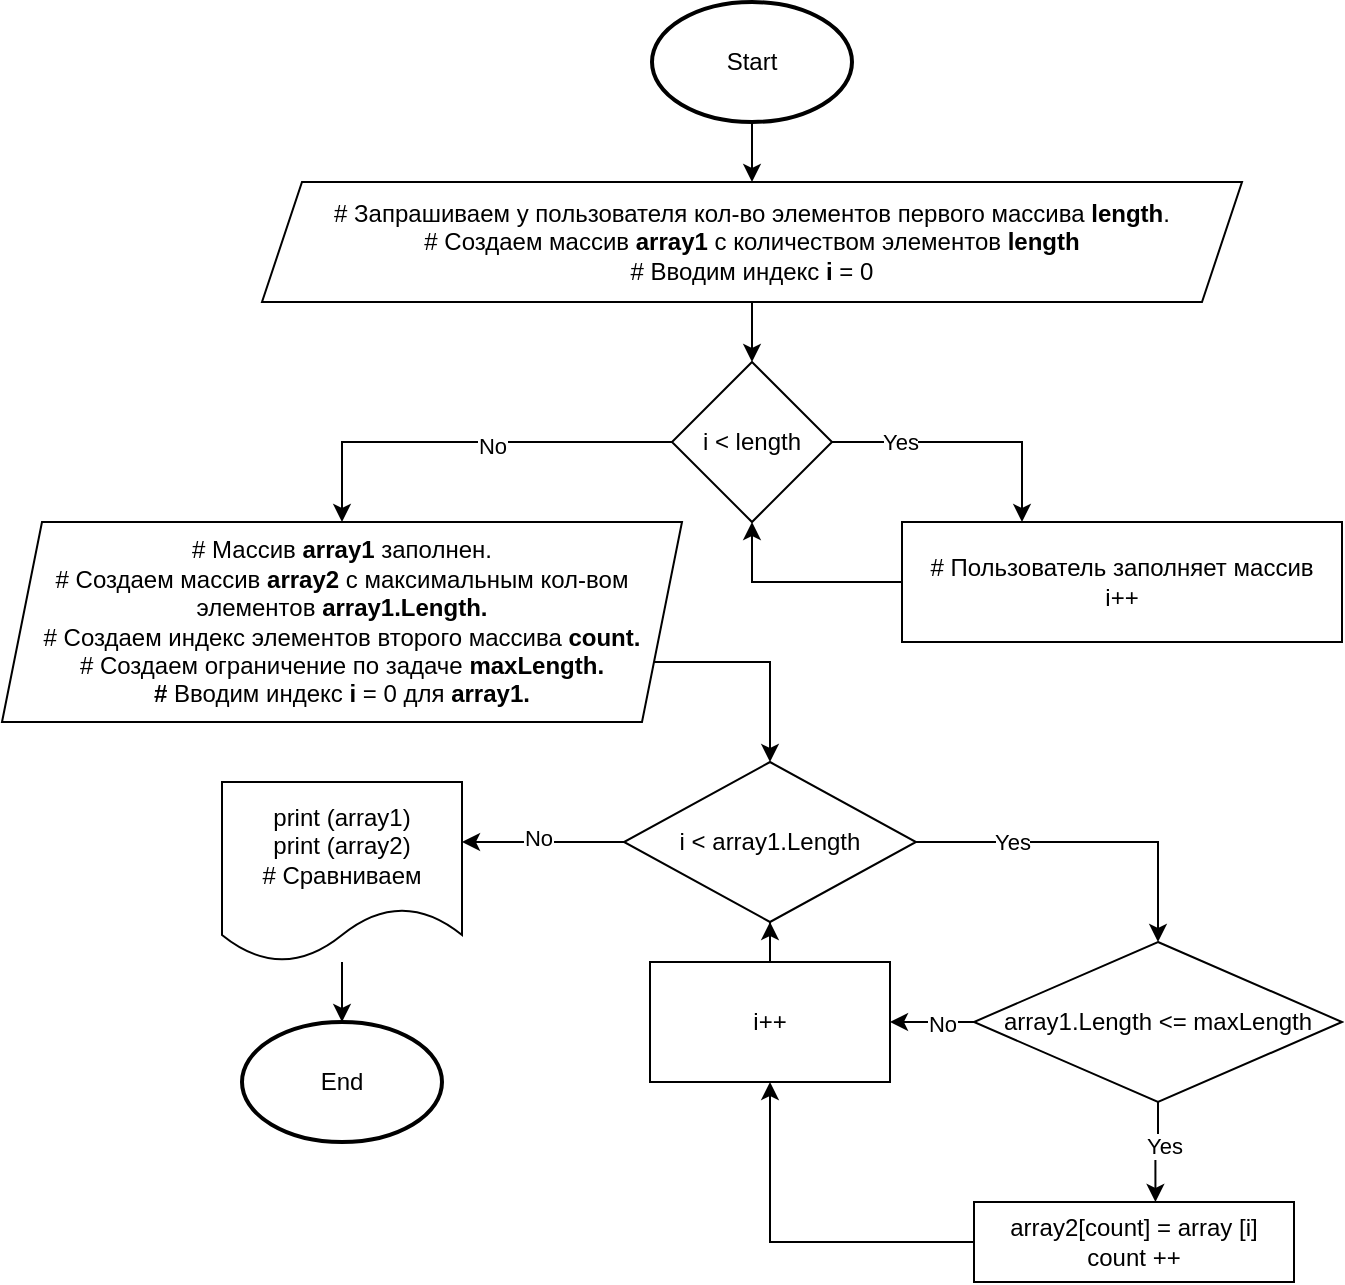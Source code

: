 <mxfile version="21.7.0" type="device">
  <diagram id="C5RBs43oDa-KdzZeNtuy" name="Page-1">
    <mxGraphModel dx="1434" dy="750" grid="1" gridSize="10" guides="1" tooltips="1" connect="1" arrows="1" fold="1" page="1" pageScale="1" pageWidth="827" pageHeight="1169" math="0" shadow="0">
      <root>
        <mxCell id="WIyWlLk6GJQsqaUBKTNV-0" />
        <mxCell id="WIyWlLk6GJQsqaUBKTNV-1" parent="WIyWlLk6GJQsqaUBKTNV-0" />
        <mxCell id="RrqV2Ahc6k4wLK95JWYT-26" value="" style="edgeStyle=orthogonalEdgeStyle;rounded=0;orthogonalLoop=1;jettySize=auto;html=1;" parent="WIyWlLk6GJQsqaUBKTNV-1" source="RrqV2Ahc6k4wLK95JWYT-1" target="RrqV2Ahc6k4wLK95JWYT-3" edge="1">
          <mxGeometry relative="1" as="geometry" />
        </mxCell>
        <mxCell id="RrqV2Ahc6k4wLK95JWYT-1" value="Start" style="strokeWidth=2;html=1;shape=mxgraph.flowchart.start_1;whiteSpace=wrap;" parent="WIyWlLk6GJQsqaUBKTNV-1" vertex="1">
          <mxGeometry x="404" y="30" width="100" height="60" as="geometry" />
        </mxCell>
        <mxCell id="RrqV2Ahc6k4wLK95JWYT-2" value="End" style="strokeWidth=2;html=1;shape=mxgraph.flowchart.start_1;whiteSpace=wrap;" parent="WIyWlLk6GJQsqaUBKTNV-1" vertex="1">
          <mxGeometry x="199" y="540" width="100" height="60" as="geometry" />
        </mxCell>
        <mxCell id="RrqV2Ahc6k4wLK95JWYT-25" value="" style="edgeStyle=orthogonalEdgeStyle;rounded=0;orthogonalLoop=1;jettySize=auto;html=1;" parent="WIyWlLk6GJQsqaUBKTNV-1" source="RrqV2Ahc6k4wLK95JWYT-3" target="RrqV2Ahc6k4wLK95JWYT-17" edge="1">
          <mxGeometry relative="1" as="geometry" />
        </mxCell>
        <mxCell id="RrqV2Ahc6k4wLK95JWYT-3" value="# Запрашиваем у пользователя кол-во элементов первого массива&amp;nbsp;&lt;b&gt;length&lt;/b&gt;.&lt;br&gt;# Создаем массив &lt;b&gt;array1&lt;/b&gt; с количеством элементов &lt;b&gt;length&lt;/b&gt;&lt;br&gt;# Вводим индекс &lt;b&gt;i&lt;/b&gt; = 0" style="shape=parallelogram;perimeter=parallelogramPerimeter;whiteSpace=wrap;html=1;fixedSize=1;" parent="WIyWlLk6GJQsqaUBKTNV-1" vertex="1">
          <mxGeometry x="209" y="120" width="490" height="60" as="geometry" />
        </mxCell>
        <mxCell id="RrqV2Ahc6k4wLK95JWYT-6" style="edgeStyle=orthogonalEdgeStyle;rounded=0;orthogonalLoop=1;jettySize=auto;html=1;entryX=0.567;entryY=0;entryDx=0;entryDy=0;entryPerimeter=0;" parent="WIyWlLk6GJQsqaUBKTNV-1" source="RrqV2Ahc6k4wLK95JWYT-4" target="RrqV2Ahc6k4wLK95JWYT-5" edge="1">
          <mxGeometry relative="1" as="geometry" />
        </mxCell>
        <mxCell id="RrqV2Ahc6k4wLK95JWYT-7" value="Yes" style="edgeLabel;html=1;align=center;verticalAlign=middle;resizable=0;points=[];" parent="RrqV2Ahc6k4wLK95JWYT-6" vertex="1" connectable="0">
          <mxGeometry x="-0.154" y="3" relative="1" as="geometry">
            <mxPoint as="offset" />
          </mxGeometry>
        </mxCell>
        <mxCell id="RrqV2Ahc6k4wLK95JWYT-43" style="edgeStyle=orthogonalEdgeStyle;rounded=0;orthogonalLoop=1;jettySize=auto;html=1;entryX=1;entryY=0.5;entryDx=0;entryDy=0;" parent="WIyWlLk6GJQsqaUBKTNV-1" source="RrqV2Ahc6k4wLK95JWYT-4" target="RrqV2Ahc6k4wLK95JWYT-8" edge="1">
          <mxGeometry relative="1" as="geometry" />
        </mxCell>
        <mxCell id="RrqV2Ahc6k4wLK95JWYT-44" value="No" style="edgeLabel;html=1;align=center;verticalAlign=middle;resizable=0;points=[];" parent="RrqV2Ahc6k4wLK95JWYT-43" vertex="1" connectable="0">
          <mxGeometry x="-0.214" y="1" relative="1" as="geometry">
            <mxPoint as="offset" />
          </mxGeometry>
        </mxCell>
        <mxCell id="RrqV2Ahc6k4wLK95JWYT-4" value="array1.Length &amp;lt;= maxLength" style="rhombus;whiteSpace=wrap;html=1;" parent="WIyWlLk6GJQsqaUBKTNV-1" vertex="1">
          <mxGeometry x="565" y="500" width="184" height="80" as="geometry" />
        </mxCell>
        <mxCell id="RrqV2Ahc6k4wLK95JWYT-45" style="edgeStyle=orthogonalEdgeStyle;rounded=0;orthogonalLoop=1;jettySize=auto;html=1;entryX=0.5;entryY=1;entryDx=0;entryDy=0;" parent="WIyWlLk6GJQsqaUBKTNV-1" source="RrqV2Ahc6k4wLK95JWYT-5" target="RrqV2Ahc6k4wLK95JWYT-8" edge="1">
          <mxGeometry relative="1" as="geometry" />
        </mxCell>
        <mxCell id="RrqV2Ahc6k4wLK95JWYT-5" value="array2[count] = array [i]&lt;br&gt;count ++" style="rounded=0;whiteSpace=wrap;html=1;" parent="WIyWlLk6GJQsqaUBKTNV-1" vertex="1">
          <mxGeometry x="565" y="630" width="160" height="40" as="geometry" />
        </mxCell>
        <mxCell id="y4b-yruQuAufIGgjC16F-0" value="" style="edgeStyle=orthogonalEdgeStyle;rounded=0;orthogonalLoop=1;jettySize=auto;html=1;" edge="1" parent="WIyWlLk6GJQsqaUBKTNV-1" source="RrqV2Ahc6k4wLK95JWYT-8" target="RrqV2Ahc6k4wLK95JWYT-34">
          <mxGeometry relative="1" as="geometry" />
        </mxCell>
        <mxCell id="RrqV2Ahc6k4wLK95JWYT-8" value="i++" style="rounded=0;whiteSpace=wrap;html=1;" parent="WIyWlLk6GJQsqaUBKTNV-1" vertex="1">
          <mxGeometry x="403" y="510" width="120" height="60" as="geometry" />
        </mxCell>
        <mxCell id="RrqV2Ahc6k4wLK95JWYT-33" value="" style="edgeStyle=orthogonalEdgeStyle;rounded=0;orthogonalLoop=1;jettySize=auto;html=1;" parent="WIyWlLk6GJQsqaUBKTNV-1" source="RrqV2Ahc6k4wLK95JWYT-14" target="RrqV2Ahc6k4wLK95JWYT-2" edge="1">
          <mxGeometry relative="1" as="geometry" />
        </mxCell>
        <mxCell id="RrqV2Ahc6k4wLK95JWYT-14" value="print (array1)&lt;br&gt;print (array2)&lt;br&gt;# Сравниваем" style="shape=document;whiteSpace=wrap;html=1;boundedLbl=1;" parent="WIyWlLk6GJQsqaUBKTNV-1" vertex="1">
          <mxGeometry x="189" y="420" width="120" height="90" as="geometry" />
        </mxCell>
        <mxCell id="RrqV2Ahc6k4wLK95JWYT-22" value="" style="edgeStyle=orthogonalEdgeStyle;rounded=0;orthogonalLoop=1;jettySize=auto;html=1;" parent="WIyWlLk6GJQsqaUBKTNV-1" source="RrqV2Ahc6k4wLK95JWYT-17" target="RrqV2Ahc6k4wLK95JWYT-21" edge="1">
          <mxGeometry relative="1" as="geometry">
            <Array as="points">
              <mxPoint x="589" y="250" />
            </Array>
          </mxGeometry>
        </mxCell>
        <mxCell id="RrqV2Ahc6k4wLK95JWYT-23" value="Yes" style="edgeLabel;html=1;align=center;verticalAlign=middle;resizable=0;points=[];" parent="RrqV2Ahc6k4wLK95JWYT-22" vertex="1" connectable="0">
          <mxGeometry x="-0.493" relative="1" as="geometry">
            <mxPoint as="offset" />
          </mxGeometry>
        </mxCell>
        <mxCell id="RrqV2Ahc6k4wLK95JWYT-31" style="edgeStyle=orthogonalEdgeStyle;rounded=0;orthogonalLoop=1;jettySize=auto;html=1;entryX=0.5;entryY=0;entryDx=0;entryDy=0;" parent="WIyWlLk6GJQsqaUBKTNV-1" source="RrqV2Ahc6k4wLK95JWYT-17" target="RrqV2Ahc6k4wLK95JWYT-27" edge="1">
          <mxGeometry relative="1" as="geometry">
            <mxPoint x="229" y="250" as="targetPoint" />
            <Array as="points">
              <mxPoint x="249" y="250" />
            </Array>
          </mxGeometry>
        </mxCell>
        <mxCell id="RrqV2Ahc6k4wLK95JWYT-47" value="No" style="edgeLabel;html=1;align=center;verticalAlign=middle;resizable=0;points=[];" parent="RrqV2Ahc6k4wLK95JWYT-31" vertex="1" connectable="0">
          <mxGeometry x="-0.115" y="2" relative="1" as="geometry">
            <mxPoint as="offset" />
          </mxGeometry>
        </mxCell>
        <mxCell id="RrqV2Ahc6k4wLK95JWYT-17" value="i &amp;lt; length" style="rhombus;whiteSpace=wrap;html=1;" parent="WIyWlLk6GJQsqaUBKTNV-1" vertex="1">
          <mxGeometry x="414" y="210" width="80" height="80" as="geometry" />
        </mxCell>
        <mxCell id="RrqV2Ahc6k4wLK95JWYT-24" style="edgeStyle=orthogonalEdgeStyle;rounded=0;orthogonalLoop=1;jettySize=auto;html=1;entryX=0.5;entryY=1;entryDx=0;entryDy=0;" parent="WIyWlLk6GJQsqaUBKTNV-1" source="RrqV2Ahc6k4wLK95JWYT-21" target="RrqV2Ahc6k4wLK95JWYT-17" edge="1">
          <mxGeometry relative="1" as="geometry" />
        </mxCell>
        <mxCell id="RrqV2Ahc6k4wLK95JWYT-21" value="# Пользователь заполняет массив&lt;br&gt;i++" style="whiteSpace=wrap;html=1;" parent="WIyWlLk6GJQsqaUBKTNV-1" vertex="1">
          <mxGeometry x="529" y="290" width="220" height="60" as="geometry" />
        </mxCell>
        <mxCell id="RrqV2Ahc6k4wLK95JWYT-35" style="edgeStyle=orthogonalEdgeStyle;rounded=0;orthogonalLoop=1;jettySize=auto;html=1;" parent="WIyWlLk6GJQsqaUBKTNV-1" source="RrqV2Ahc6k4wLK95JWYT-27" target="RrqV2Ahc6k4wLK95JWYT-34" edge="1">
          <mxGeometry relative="1" as="geometry">
            <Array as="points">
              <mxPoint x="463" y="360" />
            </Array>
          </mxGeometry>
        </mxCell>
        <mxCell id="RrqV2Ahc6k4wLK95JWYT-27" value="# Массив&amp;nbsp;&lt;b style=&quot;border-color: var(--border-color);&quot;&gt;array1&lt;/b&gt;&amp;nbsp;заполнен.&lt;br&gt;# Создаем массив &lt;b&gt;array2&lt;/b&gt;&amp;nbsp;c максимальным кол-вом элементов &lt;b&gt;array1.Length.&lt;br&gt;&lt;/b&gt;# Создаем индекс элементов второго массива&lt;b&gt; count.&lt;br&gt;&lt;/b&gt;# Создаем ограничение по задаче &lt;b&gt;maxLength.&lt;br&gt;# &lt;/b&gt;Вводим индекс &lt;b&gt;i &lt;/b&gt;= 0 для &lt;b&gt;array1.&lt;br&gt;&lt;/b&gt;" style="shape=parallelogram;perimeter=parallelogramPerimeter;whiteSpace=wrap;html=1;fixedSize=1;" parent="WIyWlLk6GJQsqaUBKTNV-1" vertex="1">
          <mxGeometry x="79" y="290" width="340" height="100" as="geometry" />
        </mxCell>
        <mxCell id="RrqV2Ahc6k4wLK95JWYT-36" style="edgeStyle=orthogonalEdgeStyle;rounded=0;orthogonalLoop=1;jettySize=auto;html=1;entryX=0.5;entryY=0;entryDx=0;entryDy=0;" parent="WIyWlLk6GJQsqaUBKTNV-1" source="RrqV2Ahc6k4wLK95JWYT-34" target="RrqV2Ahc6k4wLK95JWYT-4" edge="1">
          <mxGeometry relative="1" as="geometry">
            <mxPoint x="640" y="490" as="targetPoint" />
            <Array as="points">
              <mxPoint x="657" y="450" />
            </Array>
          </mxGeometry>
        </mxCell>
        <mxCell id="RrqV2Ahc6k4wLK95JWYT-37" value="Yes" style="edgeLabel;html=1;align=center;verticalAlign=middle;resizable=0;points=[];" parent="RrqV2Ahc6k4wLK95JWYT-36" vertex="1" connectable="0">
          <mxGeometry x="-0.714" y="-3" relative="1" as="geometry">
            <mxPoint x="23" y="-3" as="offset" />
          </mxGeometry>
        </mxCell>
        <mxCell id="RrqV2Ahc6k4wLK95JWYT-41" value="" style="edgeStyle=orthogonalEdgeStyle;rounded=0;orthogonalLoop=1;jettySize=auto;html=1;" parent="WIyWlLk6GJQsqaUBKTNV-1" source="RrqV2Ahc6k4wLK95JWYT-34" target="RrqV2Ahc6k4wLK95JWYT-14" edge="1">
          <mxGeometry relative="1" as="geometry">
            <Array as="points">
              <mxPoint x="330" y="450" />
              <mxPoint x="330" y="450" />
            </Array>
          </mxGeometry>
        </mxCell>
        <mxCell id="RrqV2Ahc6k4wLK95JWYT-42" value="No" style="edgeLabel;html=1;align=center;verticalAlign=middle;resizable=0;points=[];" parent="RrqV2Ahc6k4wLK95JWYT-41" vertex="1" connectable="0">
          <mxGeometry x="0.076" y="-2" relative="1" as="geometry">
            <mxPoint as="offset" />
          </mxGeometry>
        </mxCell>
        <mxCell id="RrqV2Ahc6k4wLK95JWYT-34" value="i &amp;lt; array1.Length" style="rhombus;whiteSpace=wrap;html=1;" parent="WIyWlLk6GJQsqaUBKTNV-1" vertex="1">
          <mxGeometry x="390" y="410" width="146" height="80" as="geometry" />
        </mxCell>
      </root>
    </mxGraphModel>
  </diagram>
</mxfile>
